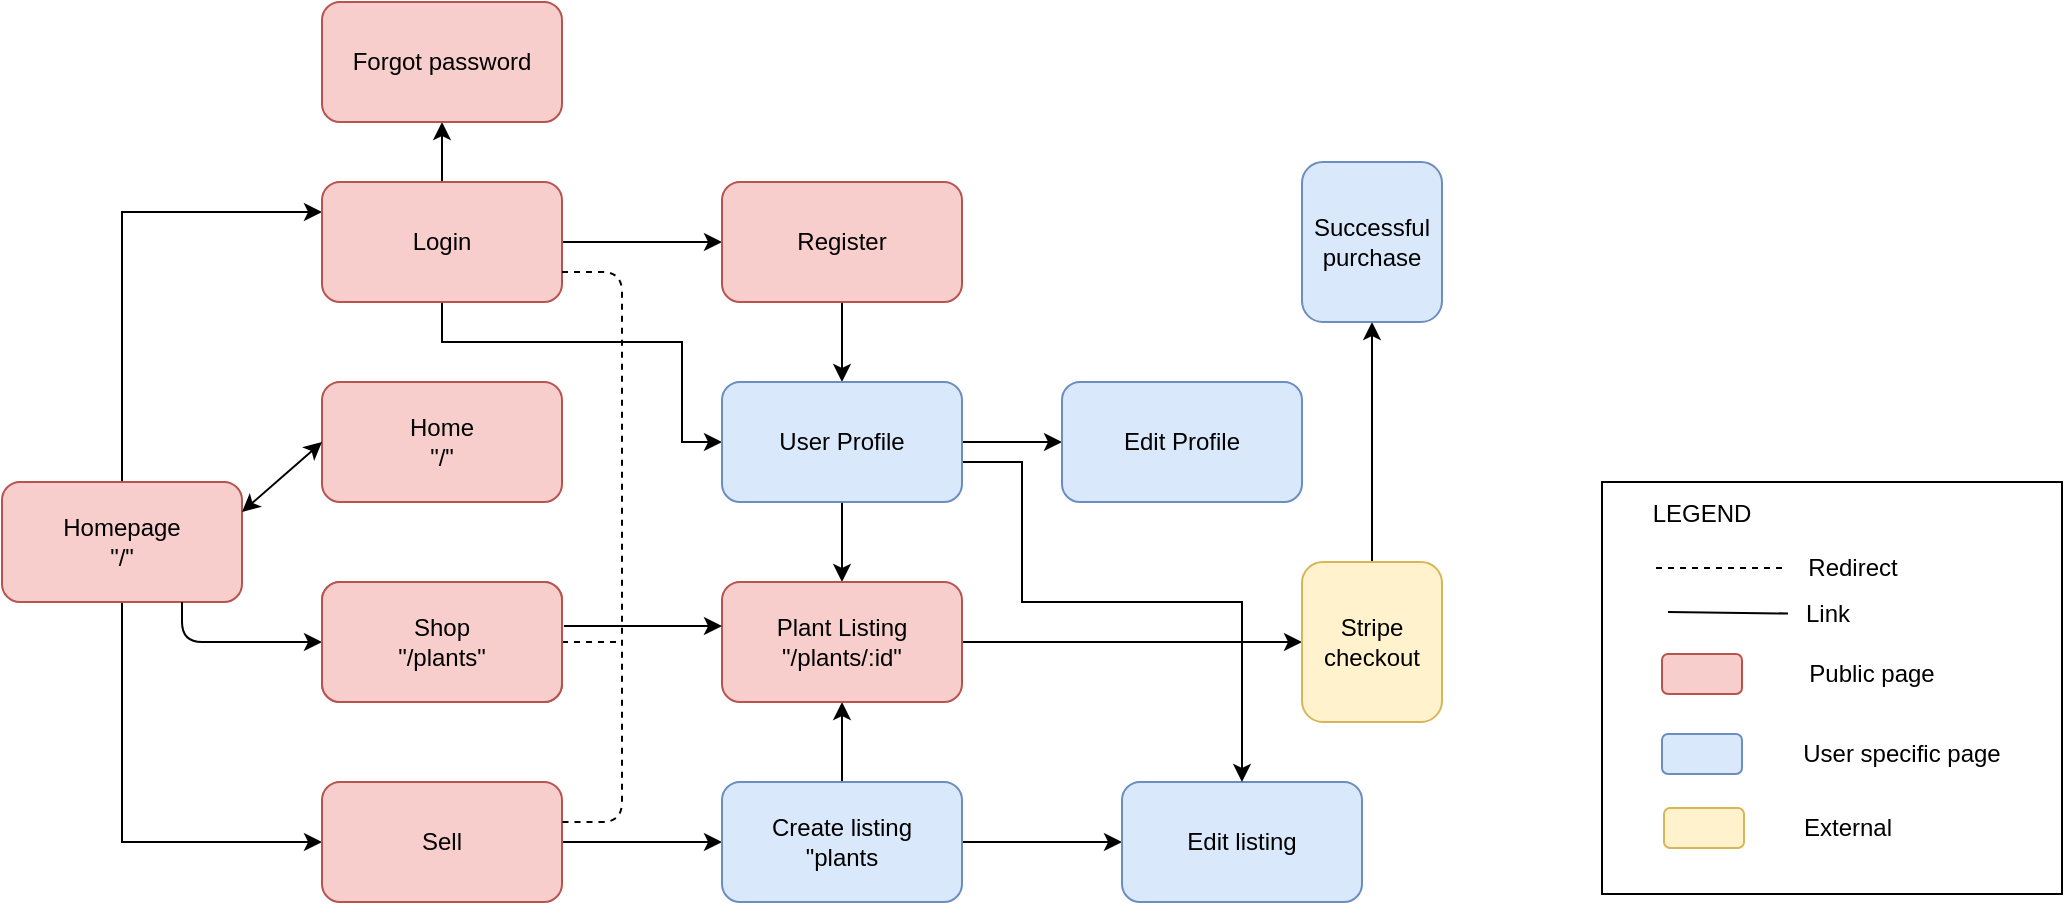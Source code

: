 <mxfile version="12.1.8" type="google" pages="1"><diagram id="zve9nZVE0LKMGjzrXGEl" name="Page-1"><mxGraphModel dx="1002" dy="518" grid="1" gridSize="10" guides="1" tooltips="1" connect="1" arrows="1" fold="1" page="1" pageScale="1" pageWidth="1169" pageHeight="827" math="0" shadow="0"><root><mxCell id="0"/><mxCell id="1" parent="0"/><mxCell id="Jt5_JEIOMQv9wRNm4Rq2-1" value="" style="edgeStyle=orthogonalEdgeStyle;rounded=0;orthogonalLoop=1;jettySize=auto;html=1;entryX=0;entryY=0.5;entryDx=0;entryDy=0;" parent="1" source="Jt5_JEIOMQv9wRNm4Rq2-3" target="Jt5_JEIOMQv9wRNm4Rq2-14" edge="1"><mxGeometry relative="1" as="geometry"><mxPoint x="140" y="484" as="targetPoint"/><Array as="points"><mxPoint x="140" y="524"/></Array></mxGeometry></mxCell><mxCell id="Jt5_JEIOMQv9wRNm4Rq2-2" value="" style="edgeStyle=orthogonalEdgeStyle;rounded=0;orthogonalLoop=1;jettySize=auto;html=1;entryX=0;entryY=0.25;entryDx=0;entryDy=0;" parent="1" source="Jt5_JEIOMQv9wRNm4Rq2-3" target="Jt5_JEIOMQv9wRNm4Rq2-9" edge="1"><mxGeometry relative="1" as="geometry"><mxPoint x="140" y="264" as="targetPoint"/><Array as="points"><mxPoint x="140" y="209"/></Array></mxGeometry></mxCell><mxCell id="Jt5_JEIOMQv9wRNm4Rq2-3" value="Homepage&lt;br&gt;&quot;/&quot;" style="rounded=1;whiteSpace=wrap;html=1;fillColor=#f8cecc;strokeColor=#b85450;" parent="1" vertex="1"><mxGeometry x="80" y="344" width="120" height="60" as="geometry"/></mxCell><mxCell id="Jt5_JEIOMQv9wRNm4Rq2-4" value="Shop" style="rounded=1;whiteSpace=wrap;html=1;fillColor=#f8cecc;strokeColor=#b85450;" parent="1" vertex="1"><mxGeometry x="240" y="394" width="120" height="60" as="geometry"/></mxCell><mxCell id="Jt5_JEIOMQv9wRNm4Rq2-5" value="Home&lt;br&gt;&quot;/&quot;" style="rounded=1;whiteSpace=wrap;html=1;fillColor=#f8cecc;strokeColor=#b85450;" parent="1" vertex="1"><mxGeometry x="240" y="294" width="120" height="60" as="geometry"/></mxCell><mxCell id="Jt5_JEIOMQv9wRNm4Rq2-6" value="" style="edgeStyle=orthogonalEdgeStyle;rounded=0;orthogonalLoop=1;jettySize=auto;html=1;" parent="1" source="Jt5_JEIOMQv9wRNm4Rq2-9" target="Jt5_JEIOMQv9wRNm4Rq2-12" edge="1"><mxGeometry relative="1" as="geometry"/></mxCell><mxCell id="Jt5_JEIOMQv9wRNm4Rq2-7" value="" style="edgeStyle=orthogonalEdgeStyle;rounded=0;orthogonalLoop=1;jettySize=auto;html=1;entryX=0;entryY=0.5;entryDx=0;entryDy=0;" parent="1" source="Jt5_JEIOMQv9wRNm4Rq2-9" target="Jt5_JEIOMQv9wRNm4Rq2-22" edge="1"><mxGeometry relative="1" as="geometry"><Array as="points"><mxPoint x="300" y="274"/><mxPoint x="420" y="274"/><mxPoint x="420" y="324"/></Array></mxGeometry></mxCell><mxCell id="Jt5_JEIOMQv9wRNm4Rq2-8" value="" style="edgeStyle=orthogonalEdgeStyle;rounded=0;orthogonalLoop=1;jettySize=auto;html=1;" parent="1" source="Jt5_JEIOMQv9wRNm4Rq2-9" target="Jt5_JEIOMQv9wRNm4Rq2-10" edge="1"><mxGeometry relative="1" as="geometry"/></mxCell><mxCell id="Jt5_JEIOMQv9wRNm4Rq2-9" value="Login" style="rounded=1;whiteSpace=wrap;html=1;fillColor=#f8cecc;strokeColor=#b85450;" parent="1" vertex="1"><mxGeometry x="240" y="194" width="120" height="60" as="geometry"/></mxCell><mxCell id="Jt5_JEIOMQv9wRNm4Rq2-10" value="Forgot password" style="rounded=1;whiteSpace=wrap;html=1;fillColor=#f8cecc;strokeColor=#b85450;" parent="1" vertex="1"><mxGeometry x="240" y="104" width="120" height="60" as="geometry"/></mxCell><mxCell id="Jt5_JEIOMQv9wRNm4Rq2-11" value="" style="edgeStyle=orthogonalEdgeStyle;rounded=0;orthogonalLoop=1;jettySize=auto;html=1;" parent="1" source="Jt5_JEIOMQv9wRNm4Rq2-12" target="Jt5_JEIOMQv9wRNm4Rq2-22" edge="1"><mxGeometry relative="1" as="geometry"/></mxCell><mxCell id="Jt5_JEIOMQv9wRNm4Rq2-12" value="Register" style="rounded=1;whiteSpace=wrap;html=1;fillColor=#f8cecc;strokeColor=#b85450;" parent="1" vertex="1"><mxGeometry x="440" y="194" width="120" height="60" as="geometry"/></mxCell><mxCell id="Jt5_JEIOMQv9wRNm4Rq2-13" value="" style="edgeStyle=orthogonalEdgeStyle;rounded=0;orthogonalLoop=1;jettySize=auto;html=1;" parent="1" source="Jt5_JEIOMQv9wRNm4Rq2-14" target="Jt5_JEIOMQv9wRNm4Rq2-16" edge="1"><mxGeometry relative="1" as="geometry"/></mxCell><mxCell id="Jt5_JEIOMQv9wRNm4Rq2-14" value="Sell" style="rounded=1;whiteSpace=wrap;html=1;fillColor=#f8cecc;strokeColor=#b85450;" parent="1" vertex="1"><mxGeometry x="240" y="494" width="120" height="60" as="geometry"/></mxCell><mxCell id="Jt5_JEIOMQv9wRNm4Rq2-15" value="" style="edgeStyle=orthogonalEdgeStyle;rounded=0;orthogonalLoop=1;jettySize=auto;html=1;" parent="1" source="Jt5_JEIOMQv9wRNm4Rq2-16" target="Jt5_JEIOMQv9wRNm4Rq2-17" edge="1"><mxGeometry relative="1" as="geometry"/></mxCell><mxCell id="Jt5_JEIOMQv9wRNm4Rq2-38" value="" style="edgeStyle=orthogonalEdgeStyle;rounded=0;orthogonalLoop=1;jettySize=auto;html=1;" parent="1" source="Jt5_JEIOMQv9wRNm4Rq2-16" target="Jt5_JEIOMQv9wRNm4Rq2-36" edge="1"><mxGeometry relative="1" as="geometry"/></mxCell><mxCell id="Jt5_JEIOMQv9wRNm4Rq2-16" value="Create listing&lt;br&gt;&quot;plants" style="rounded=1;whiteSpace=wrap;html=1;fillColor=#dae8fc;strokeColor=#6c8ebf;" parent="1" vertex="1"><mxGeometry x="440" y="494" width="120" height="60" as="geometry"/></mxCell><mxCell id="Jt5_JEIOMQv9wRNm4Rq2-17" value="Edit listing" style="rounded=1;whiteSpace=wrap;html=1;fillColor=#dae8fc;strokeColor=#6c8ebf;" parent="1" vertex="1"><mxGeometry x="640" y="494" width="120" height="60" as="geometry"/></mxCell><mxCell id="Jt5_JEIOMQv9wRNm4Rq2-18" value="" style="endArrow=classic;startArrow=classic;html=1;entryX=0;entryY=0.5;entryDx=0;entryDy=0;exitX=1;exitY=0.25;exitDx=0;exitDy=0;" parent="1" source="Jt5_JEIOMQv9wRNm4Rq2-3" target="Jt5_JEIOMQv9wRNm4Rq2-5" edge="1"><mxGeometry width="50" height="50" relative="1" as="geometry"><mxPoint x="80" y="624" as="sourcePoint"/><mxPoint x="130" y="574" as="targetPoint"/></mxGeometry></mxCell><mxCell id="Jt5_JEIOMQv9wRNm4Rq2-19" value="" style="endArrow=classic;html=1;entryX=0;entryY=0.5;entryDx=0;entryDy=0;exitX=0.75;exitY=1;exitDx=0;exitDy=0;" parent="1" source="Jt5_JEIOMQv9wRNm4Rq2-3" target="Jt5_JEIOMQv9wRNm4Rq2-4" edge="1"><mxGeometry width="50" height="50" relative="1" as="geometry"><mxPoint x="180" y="424" as="sourcePoint"/><mxPoint x="130" y="574" as="targetPoint"/><Array as="points"><mxPoint x="170" y="424"/></Array></mxGeometry></mxCell><mxCell id="Jt5_JEIOMQv9wRNm4Rq2-20" value="" style="edgeStyle=orthogonalEdgeStyle;rounded=0;orthogonalLoop=1;jettySize=auto;html=1;" parent="1" source="Jt5_JEIOMQv9wRNm4Rq2-22" target="Jt5_JEIOMQv9wRNm4Rq2-23" edge="1"><mxGeometry relative="1" as="geometry"/></mxCell><mxCell id="Jt5_JEIOMQv9wRNm4Rq2-21" value="" style="edgeStyle=orthogonalEdgeStyle;rounded=0;orthogonalLoop=1;jettySize=auto;html=1;entryX=0.5;entryY=0;entryDx=0;entryDy=0;" parent="1" source="Jt5_JEIOMQv9wRNm4Rq2-22" target="Jt5_JEIOMQv9wRNm4Rq2-17" edge="1"><mxGeometry relative="1" as="geometry"><mxPoint x="520" y="444" as="targetPoint"/><Array as="points"><mxPoint x="590" y="334"/><mxPoint x="590" y="404"/><mxPoint x="700" y="404"/></Array></mxGeometry></mxCell><mxCell id="Jt5_JEIOMQv9wRNm4Rq2-37" value="" style="edgeStyle=orthogonalEdgeStyle;rounded=0;orthogonalLoop=1;jettySize=auto;html=1;" parent="1" source="Jt5_JEIOMQv9wRNm4Rq2-22" target="Jt5_JEIOMQv9wRNm4Rq2-36" edge="1"><mxGeometry relative="1" as="geometry"/></mxCell><mxCell id="Jt5_JEIOMQv9wRNm4Rq2-22" value="User Profile" style="rounded=1;whiteSpace=wrap;html=1;fillColor=#dae8fc;strokeColor=#6c8ebf;" parent="1" vertex="1"><mxGeometry x="440" y="294" width="120" height="60" as="geometry"/></mxCell><mxCell id="Jt5_JEIOMQv9wRNm4Rq2-23" value="Edit Profile" style="rounded=1;whiteSpace=wrap;html=1;fillColor=#dae8fc;strokeColor=#6c8ebf;" parent="1" vertex="1"><mxGeometry x="610" y="294" width="120" height="60" as="geometry"/></mxCell><mxCell id="Jt5_JEIOMQv9wRNm4Rq2-24" value="" style="endArrow=none;dashed=1;html=1;exitX=1;exitY=0.75;exitDx=0;exitDy=0;" parent="1" source="Jt5_JEIOMQv9wRNm4Rq2-9" edge="1"><mxGeometry width="50" height="50" relative="1" as="geometry"><mxPoint x="390" y="254" as="sourcePoint"/><mxPoint x="358" y="514" as="targetPoint"/><Array as="points"><mxPoint x="390" y="239"/><mxPoint x="390" y="514"/></Array></mxGeometry></mxCell><mxCell id="Jt5_JEIOMQv9wRNm4Rq2-35" value="" style="endArrow=none;dashed=1;html=1;exitX=1;exitY=0.5;exitDx=0;exitDy=0;" parent="1" source="Jt5_JEIOMQv9wRNm4Rq2-4" edge="1"><mxGeometry width="50" height="50" relative="1" as="geometry"><mxPoint x="350" y="444" as="sourcePoint"/><mxPoint x="390" y="424" as="targetPoint"/></mxGeometry></mxCell><mxCell id="Jt5_JEIOMQv9wRNm4Rq2-44" value="" style="edgeStyle=orthogonalEdgeStyle;rounded=0;orthogonalLoop=1;jettySize=auto;html=1;" parent="1" source="Jt5_JEIOMQv9wRNm4Rq2-36" target="Jt5_JEIOMQv9wRNm4Rq2-43" edge="1"><mxGeometry relative="1" as="geometry"/></mxCell><mxCell id="Jt5_JEIOMQv9wRNm4Rq2-36" value="Plant Listing&lt;br&gt;&quot;/plants/:id&quot;" style="rounded=1;whiteSpace=wrap;html=1;fillColor=#f8cecc;strokeColor=#b85450;" parent="1" vertex="1"><mxGeometry x="440" y="394" width="120" height="60" as="geometry"/></mxCell><mxCell id="Jt5_JEIOMQv9wRNm4Rq2-49" value="" style="edgeStyle=orthogonalEdgeStyle;rounded=0;orthogonalLoop=1;jettySize=auto;html=1;" parent="1" source="Jt5_JEIOMQv9wRNm4Rq2-43" target="Jt5_JEIOMQv9wRNm4Rq2-48" edge="1"><mxGeometry relative="1" as="geometry"/></mxCell><mxCell id="Jt5_JEIOMQv9wRNm4Rq2-43" value="Stripe checkout" style="rounded=1;whiteSpace=wrap;html=1;fillColor=#fff2cc;strokeColor=#d6b656;" parent="1" vertex="1"><mxGeometry x="730" y="384" width="70" height="80" as="geometry"/></mxCell><mxCell id="Jt5_JEIOMQv9wRNm4Rq2-48" value="Successful purchase" style="rounded=1;whiteSpace=wrap;html=1;fillColor=#dae8fc;strokeColor=#6c8ebf;" parent="1" vertex="1"><mxGeometry x="730" y="184" width="70" height="80" as="geometry"/></mxCell><mxCell id="Jt5_JEIOMQv9wRNm4Rq2-39" value="Shop&lt;br&gt;&quot;/plants&quot;" style="rounded=1;whiteSpace=wrap;html=1;fillColor=#f8cecc;strokeColor=#b85450;" parent="1" vertex="1"><mxGeometry x="240" y="394" width="120" height="60" as="geometry"/></mxCell><mxCell id="Jt5_JEIOMQv9wRNm4Rq2-42" value="" style="endArrow=classic;html=1;exitX=1.008;exitY=0.367;exitDx=0;exitDy=0;exitPerimeter=0;" parent="1" source="Jt5_JEIOMQv9wRNm4Rq2-39" edge="1"><mxGeometry width="50" height="50" relative="1" as="geometry"><mxPoint x="390" y="454" as="sourcePoint"/><mxPoint x="440" y="416" as="targetPoint"/></mxGeometry></mxCell><mxCell id="Jt5_JEIOMQv9wRNm4Rq2-47" value="" style="group" parent="1" vertex="1" connectable="0"><mxGeometry x="880" y="344" width="230" height="206" as="geometry"/></mxCell><mxCell id="Jt5_JEIOMQv9wRNm4Rq2-25" value="" style="rounded=0;whiteSpace=wrap;html=1;" parent="Jt5_JEIOMQv9wRNm4Rq2-47" vertex="1"><mxGeometry width="230" height="206" as="geometry"/></mxCell><mxCell id="Jt5_JEIOMQv9wRNm4Rq2-26" value="LEGEND" style="text;html=1;strokeColor=none;fillColor=none;align=center;verticalAlign=middle;whiteSpace=wrap;rounded=0;" parent="Jt5_JEIOMQv9wRNm4Rq2-47" vertex="1"><mxGeometry x="30" y="6" width="40" height="20" as="geometry"/></mxCell><mxCell id="Jt5_JEIOMQv9wRNm4Rq2-27" value="" style="endArrow=none;dashed=1;html=1;" parent="Jt5_JEIOMQv9wRNm4Rq2-47" target="Jt5_JEIOMQv9wRNm4Rq2-28" edge="1"><mxGeometry width="50" height="50" relative="1" as="geometry"><mxPoint x="27" y="43" as="sourcePoint"/><mxPoint x="77" y="43" as="targetPoint"/></mxGeometry></mxCell><mxCell id="Jt5_JEIOMQv9wRNm4Rq2-28" value="Redirect" style="text;html=1;strokeColor=none;fillColor=none;align=center;verticalAlign=middle;whiteSpace=wrap;rounded=0;" parent="Jt5_JEIOMQv9wRNm4Rq2-47" vertex="1"><mxGeometry x="90" y="33" width="71" height="20" as="geometry"/></mxCell><mxCell id="Jt5_JEIOMQv9wRNm4Rq2-29" value="" style="endArrow=none;html=1;" parent="Jt5_JEIOMQv9wRNm4Rq2-47" target="Jt5_JEIOMQv9wRNm4Rq2-30" edge="1"><mxGeometry width="50" height="50" relative="1" as="geometry"><mxPoint x="33" y="65" as="sourcePoint"/><mxPoint x="93" y="65" as="targetPoint"/></mxGeometry></mxCell><mxCell id="Jt5_JEIOMQv9wRNm4Rq2-30" value="Link" style="text;html=1;strokeColor=none;fillColor=none;align=center;verticalAlign=middle;whiteSpace=wrap;rounded=0;" parent="Jt5_JEIOMQv9wRNm4Rq2-47" vertex="1"><mxGeometry x="93" y="56.0" width="40" height="20" as="geometry"/></mxCell><mxCell id="Jt5_JEIOMQv9wRNm4Rq2-31" value="" style="rounded=1;whiteSpace=wrap;html=1;fillColor=#f8cecc;strokeColor=#b85450;" parent="Jt5_JEIOMQv9wRNm4Rq2-47" vertex="1"><mxGeometry x="30" y="86" width="40" height="20" as="geometry"/></mxCell><mxCell id="Jt5_JEIOMQv9wRNm4Rq2-32" value="Public page" style="text;html=1;strokeColor=none;fillColor=none;align=center;verticalAlign=middle;whiteSpace=wrap;rounded=0;" parent="Jt5_JEIOMQv9wRNm4Rq2-47" vertex="1"><mxGeometry x="100" y="86" width="70" height="20" as="geometry"/></mxCell><mxCell id="Jt5_JEIOMQv9wRNm4Rq2-33" value="User specific page" style="text;html=1;strokeColor=none;fillColor=none;align=center;verticalAlign=middle;whiteSpace=wrap;rounded=0;" parent="Jt5_JEIOMQv9wRNm4Rq2-47" vertex="1"><mxGeometry x="90" y="126" width="120" height="20" as="geometry"/></mxCell><mxCell id="Jt5_JEIOMQv9wRNm4Rq2-34" value="" style="rounded=1;whiteSpace=wrap;html=1;fillColor=#dae8fc;strokeColor=#6c8ebf;" parent="Jt5_JEIOMQv9wRNm4Rq2-47" vertex="1"><mxGeometry x="30" y="126" width="40" height="20" as="geometry"/></mxCell><mxCell id="Jt5_JEIOMQv9wRNm4Rq2-45" value="External" style="text;html=1;strokeColor=none;fillColor=none;align=center;verticalAlign=middle;whiteSpace=wrap;rounded=0;" parent="Jt5_JEIOMQv9wRNm4Rq2-47" vertex="1"><mxGeometry x="63" y="163" width="120" height="20" as="geometry"/></mxCell><mxCell id="Jt5_JEIOMQv9wRNm4Rq2-46" value="" style="rounded=1;whiteSpace=wrap;html=1;fillColor=#fff2cc;strokeColor=#d6b656;" parent="Jt5_JEIOMQv9wRNm4Rq2-47" vertex="1"><mxGeometry x="31" y="163" width="40" height="20" as="geometry"/></mxCell></root></mxGraphModel></diagram></mxfile>